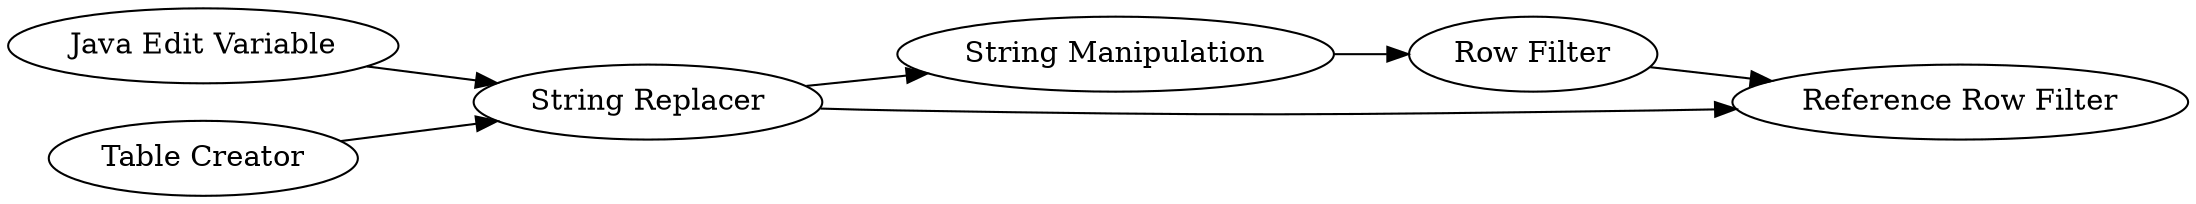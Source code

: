 digraph {
	3 -> 2
	1 -> 2
	2 -> 7
	7 -> 6
	2 -> 8
	6 -> 8
	1 [label="Table Creator"]
	7 [label="String Manipulation"]
	6 [label="Row Filter"]
	8 [label="Reference Row Filter"]
	3 [label="Java Edit Variable"]
	2 [label="String Replacer"]
	rankdir=LR
}
